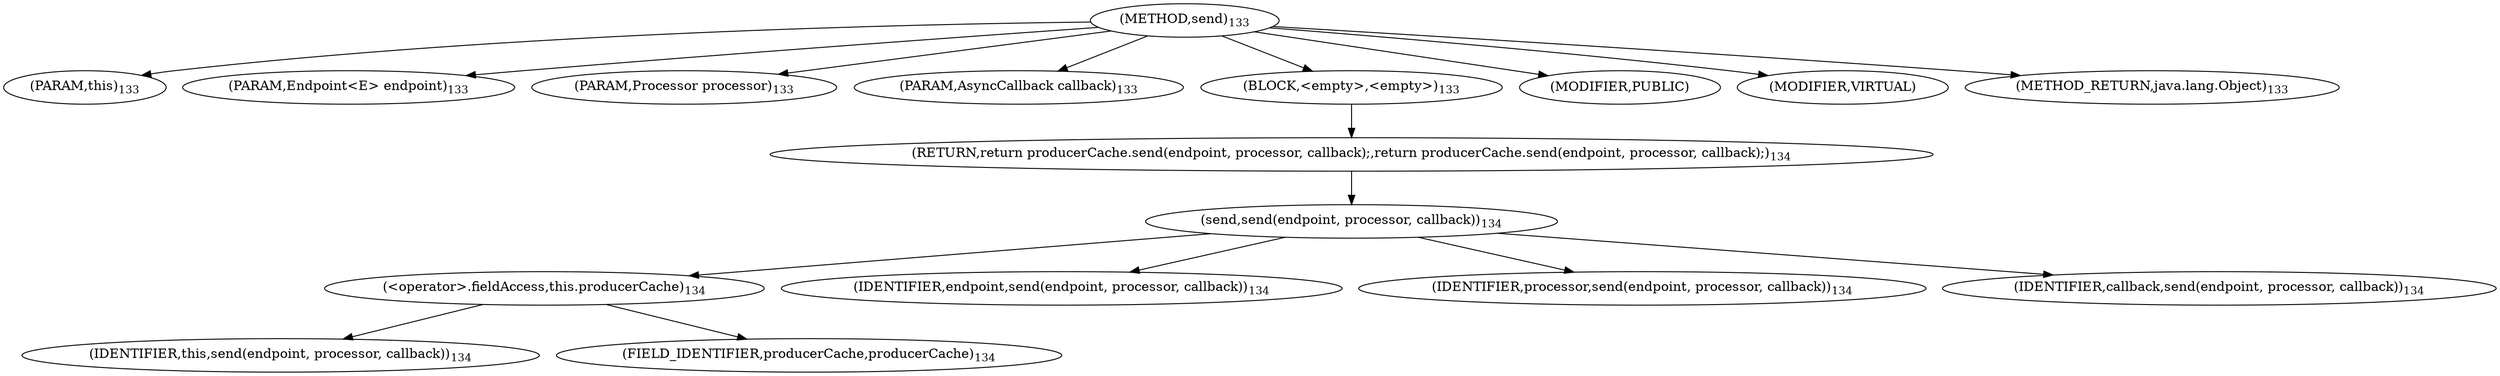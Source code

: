 digraph "send" {  
"291" [label = <(METHOD,send)<SUB>133</SUB>> ]
"292" [label = <(PARAM,this)<SUB>133</SUB>> ]
"293" [label = <(PARAM,Endpoint&lt;E&gt; endpoint)<SUB>133</SUB>> ]
"294" [label = <(PARAM,Processor processor)<SUB>133</SUB>> ]
"295" [label = <(PARAM,AsyncCallback callback)<SUB>133</SUB>> ]
"296" [label = <(BLOCK,&lt;empty&gt;,&lt;empty&gt;)<SUB>133</SUB>> ]
"297" [label = <(RETURN,return producerCache.send(endpoint, processor, callback);,return producerCache.send(endpoint, processor, callback);)<SUB>134</SUB>> ]
"298" [label = <(send,send(endpoint, processor, callback))<SUB>134</SUB>> ]
"299" [label = <(&lt;operator&gt;.fieldAccess,this.producerCache)<SUB>134</SUB>> ]
"300" [label = <(IDENTIFIER,this,send(endpoint, processor, callback))<SUB>134</SUB>> ]
"301" [label = <(FIELD_IDENTIFIER,producerCache,producerCache)<SUB>134</SUB>> ]
"302" [label = <(IDENTIFIER,endpoint,send(endpoint, processor, callback))<SUB>134</SUB>> ]
"303" [label = <(IDENTIFIER,processor,send(endpoint, processor, callback))<SUB>134</SUB>> ]
"304" [label = <(IDENTIFIER,callback,send(endpoint, processor, callback))<SUB>134</SUB>> ]
"305" [label = <(MODIFIER,PUBLIC)> ]
"306" [label = <(MODIFIER,VIRTUAL)> ]
"307" [label = <(METHOD_RETURN,java.lang.Object)<SUB>133</SUB>> ]
  "291" -> "292" 
  "291" -> "293" 
  "291" -> "294" 
  "291" -> "295" 
  "291" -> "296" 
  "291" -> "305" 
  "291" -> "306" 
  "291" -> "307" 
  "296" -> "297" 
  "297" -> "298" 
  "298" -> "299" 
  "298" -> "302" 
  "298" -> "303" 
  "298" -> "304" 
  "299" -> "300" 
  "299" -> "301" 
}
